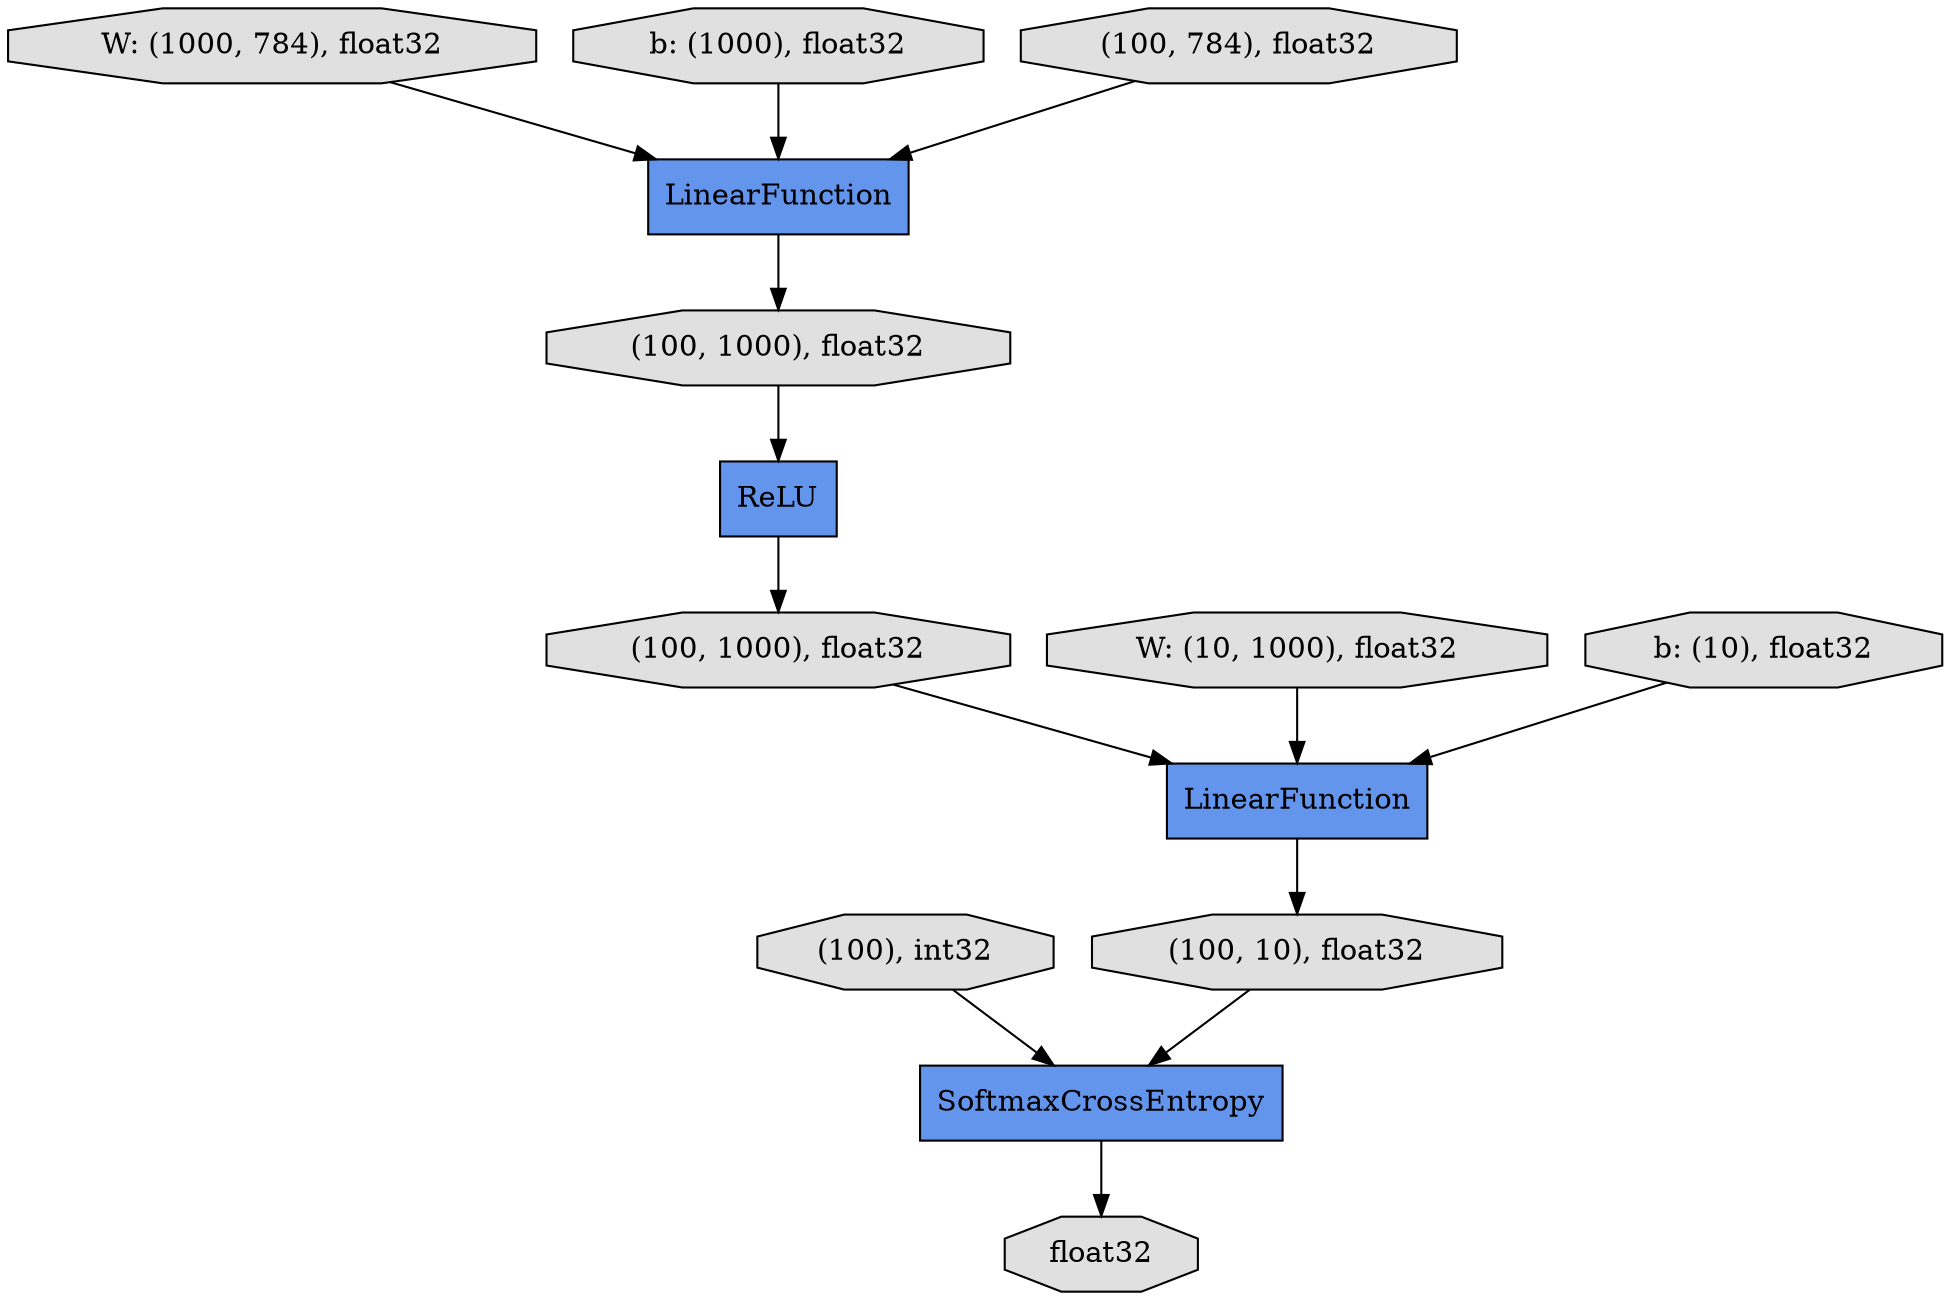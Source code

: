 digraph graphname{rankdir=TB;2996132614664 [label="(100, 10), float32",shape="octagon",fillcolor="#E0E0E0",style="filled"];2996132614832 [label="(100), int32",shape="octagon",fillcolor="#E0E0E0",style="filled"];2996132614328 [label="(100, 1000), float32",shape="octagon",fillcolor="#E0E0E0",style="filled"];2996132368056 [label="LinearFunction",shape="record",fillcolor="#6495ED",style="filled"];2996132365032 [label="W: (10, 1000), float32",shape="octagon",fillcolor="#E0E0E0",style="filled"];2996132364528 [label="W: (1000, 784), float32",shape="octagon",fillcolor="#E0E0E0",style="filled"];2996132368168 [label="ReLU",shape="record",fillcolor="#6495ED",style="filled"];2996132364752 [label="b: (1000), float32",shape="octagon",fillcolor="#E0E0E0",style="filled"];2996132615000 [label="float32",shape="octagon",fillcolor="#E0E0E0",style="filled"];2996132614496 [label="LinearFunction",shape="record",fillcolor="#6495ED",style="filled"];2996132368224 [label="(100, 784), float32",shape="octagon",fillcolor="#E0E0E0",style="filled"];2996132614552 [label="SoftmaxCrossEntropy",shape="record",fillcolor="#6495ED",style="filled"];2996132365256 [label="b: (10), float32",shape="octagon",fillcolor="#E0E0E0",style="filled"];2996132368336 [label="(100, 1000), float32",shape="octagon",fillcolor="#E0E0E0",style="filled"];2996132368336 -> 2996132368168;2996132614664 -> 2996132614552;2996132365256 -> 2996132614496;2996132614328 -> 2996132614496;2996132368056 -> 2996132368336;2996132364752 -> 2996132368056;2996132364528 -> 2996132368056;2996132368224 -> 2996132368056;2996132614552 -> 2996132615000;2996132614832 -> 2996132614552;2996132368168 -> 2996132614328;2996132614496 -> 2996132614664;2996132365032 -> 2996132614496;}